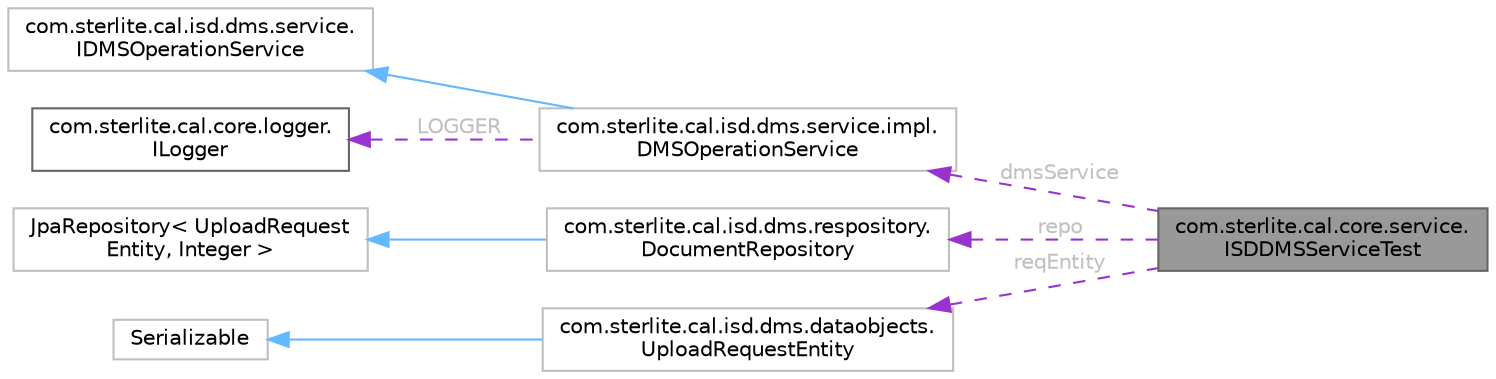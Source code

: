 digraph "com.sterlite.cal.core.service.ISDDMSServiceTest"
{
 // LATEX_PDF_SIZE
  bgcolor="transparent";
  edge [fontname=Helvetica,fontsize=10,labelfontname=Helvetica,labelfontsize=10];
  node [fontname=Helvetica,fontsize=10,shape=box,height=0.2,width=0.4];
  rankdir="LR";
  Node1 [id="Node000001",label="com.sterlite.cal.core.service.\lISDDMSServiceTest",height=0.2,width=0.4,color="gray40", fillcolor="grey60", style="filled", fontcolor="black",tooltip=" "];
  Node2 -> Node1 [id="edge1_Node000001_Node000002",dir="back",color="darkorchid3",style="dashed",tooltip=" ",label=" dmsService",fontcolor="grey" ];
  Node2 [id="Node000002",label="com.sterlite.cal.isd.dms.service.impl.\lDMSOperationService",height=0.2,width=0.4,color="grey75", fillcolor="white", style="filled",URL="$classcom_1_1sterlite_1_1cal_1_1isd_1_1dms_1_1service_1_1impl_1_1_d_m_s_operation_service.html",tooltip=" "];
  Node3 -> Node2 [id="edge2_Node000002_Node000003",dir="back",color="steelblue1",style="solid",tooltip=" "];
  Node3 [id="Node000003",label="com.sterlite.cal.isd.dms.service.\lIDMSOperationService",height=0.2,width=0.4,color="grey75", fillcolor="white", style="filled",URL="$interfacecom_1_1sterlite_1_1cal_1_1isd_1_1dms_1_1service_1_1_i_d_m_s_operation_service.html",tooltip=" "];
  Node4 -> Node2 [id="edge3_Node000002_Node000004",dir="back",color="darkorchid3",style="dashed",tooltip=" ",label=" LOGGER",fontcolor="grey" ];
  Node4 [id="Node000004",label="com.sterlite.cal.core.logger.\lILogger",height=0.2,width=0.4,color="gray40", fillcolor="white", style="filled",URL="$interfacecom_1_1sterlite_1_1cal_1_1core_1_1logger_1_1_i_logger.html",tooltip=" "];
  Node5 -> Node1 [id="edge4_Node000001_Node000005",dir="back",color="darkorchid3",style="dashed",tooltip=" ",label=" repo",fontcolor="grey" ];
  Node5 [id="Node000005",label="com.sterlite.cal.isd.dms.respository.\lDocumentRepository",height=0.2,width=0.4,color="grey75", fillcolor="white", style="filled",URL="$interfacecom_1_1sterlite_1_1cal_1_1isd_1_1dms_1_1respository_1_1_document_repository.html",tooltip=" "];
  Node6 -> Node5 [id="edge5_Node000005_Node000006",dir="back",color="steelblue1",style="solid",tooltip=" "];
  Node6 [id="Node000006",label="JpaRepository\< UploadRequest\lEntity, Integer \>",height=0.2,width=0.4,color="grey75", fillcolor="white", style="filled",tooltip=" "];
  Node7 -> Node1 [id="edge6_Node000001_Node000007",dir="back",color="darkorchid3",style="dashed",tooltip=" ",label=" reqEntity",fontcolor="grey" ];
  Node7 [id="Node000007",label="com.sterlite.cal.isd.dms.dataobjects.\lUploadRequestEntity",height=0.2,width=0.4,color="grey75", fillcolor="white", style="filled",URL="$classcom_1_1sterlite_1_1cal_1_1isd_1_1dms_1_1dataobjects_1_1_upload_request_entity.html",tooltip=" "];
  Node8 -> Node7 [id="edge7_Node000007_Node000008",dir="back",color="steelblue1",style="solid",tooltip=" "];
  Node8 [id="Node000008",label="Serializable",height=0.2,width=0.4,color="grey75", fillcolor="white", style="filled",tooltip=" "];
}
